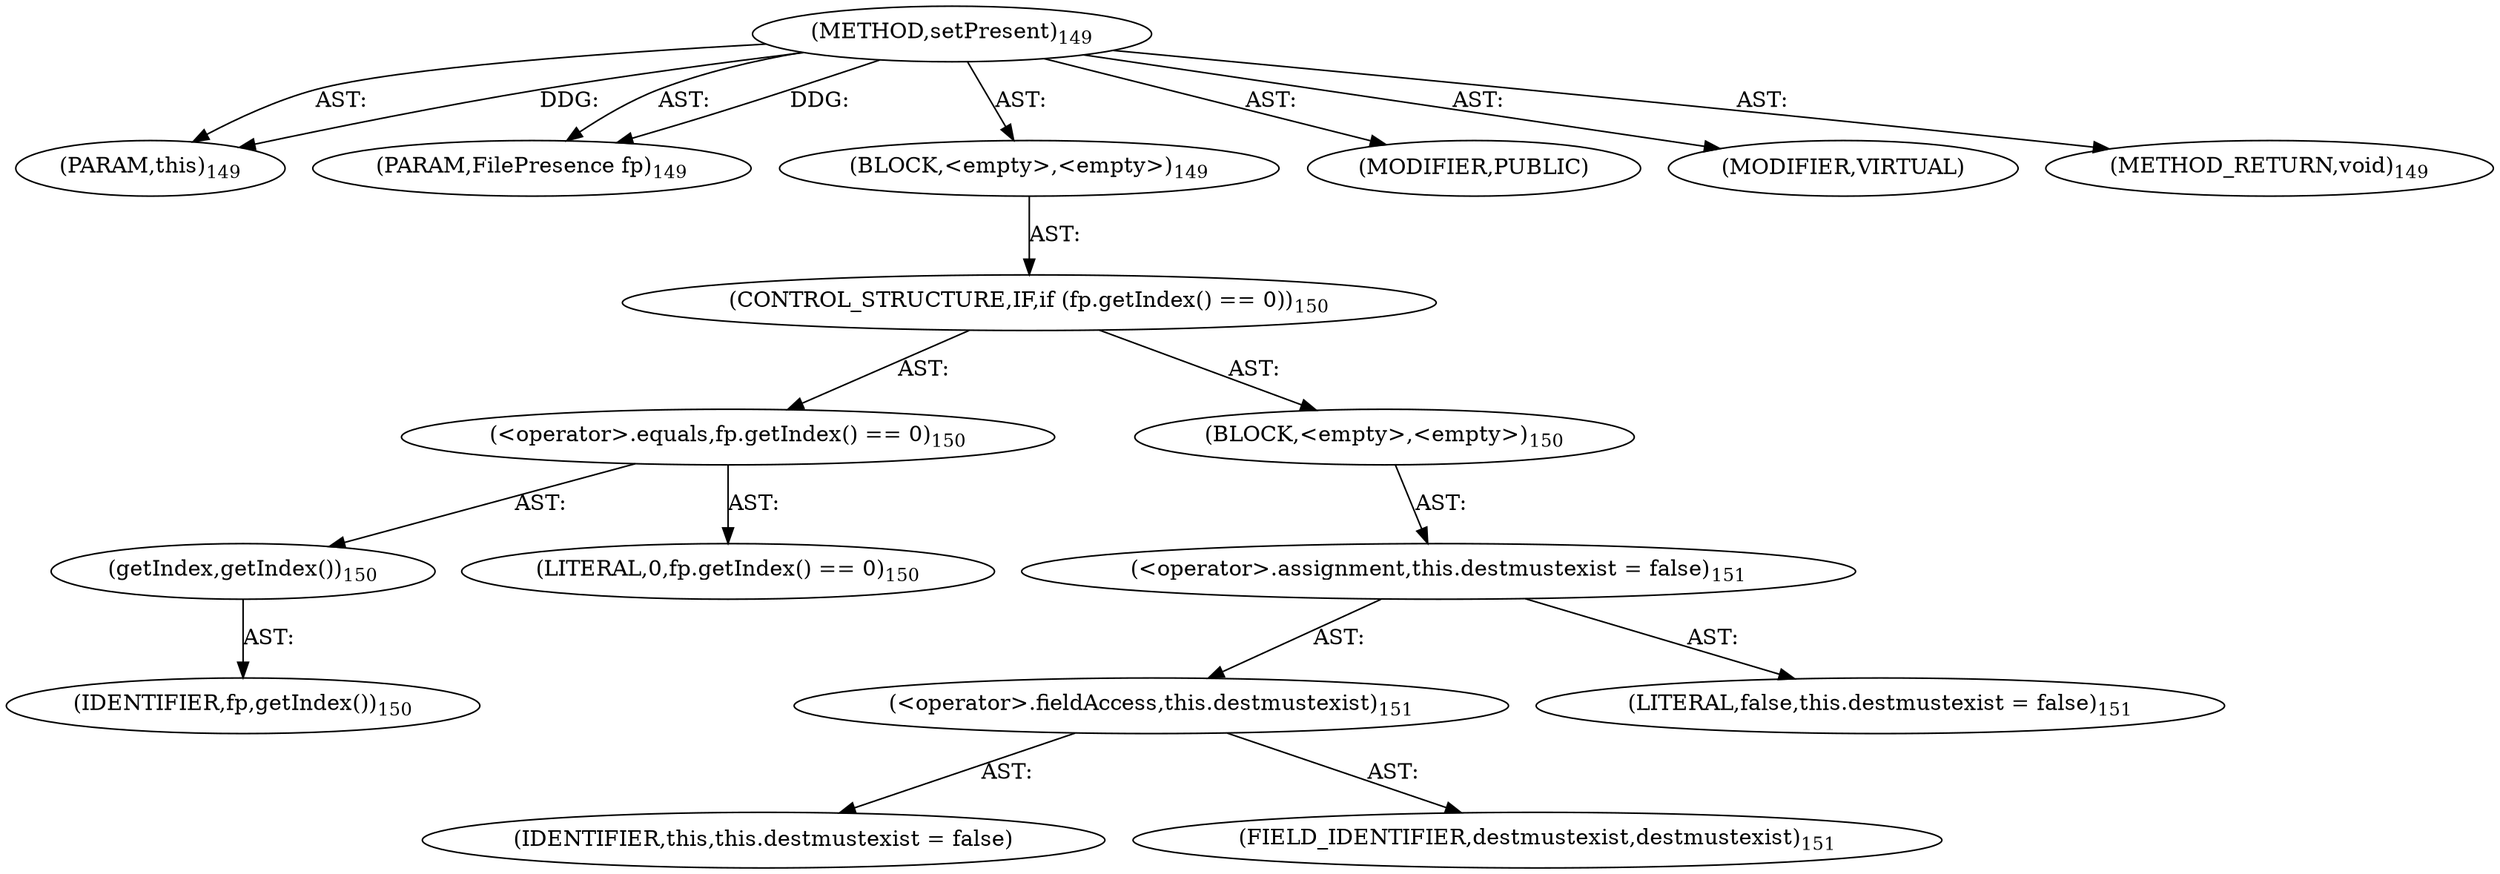 digraph "setPresent" {  
"111669149700" [label = <(METHOD,setPresent)<SUB>149</SUB>> ]
"115964116999" [label = <(PARAM,this)<SUB>149</SUB>> ]
"115964117000" [label = <(PARAM,FilePresence fp)<SUB>149</SUB>> ]
"25769803789" [label = <(BLOCK,&lt;empty&gt;,&lt;empty&gt;)<SUB>149</SUB>> ]
"47244640264" [label = <(CONTROL_STRUCTURE,IF,if (fp.getIndex() == 0))<SUB>150</SUB>> ]
"30064771120" [label = <(&lt;operator&gt;.equals,fp.getIndex() == 0)<SUB>150</SUB>> ]
"30064771121" [label = <(getIndex,getIndex())<SUB>150</SUB>> ]
"68719476771" [label = <(IDENTIFIER,fp,getIndex())<SUB>150</SUB>> ]
"90194313231" [label = <(LITERAL,0,fp.getIndex() == 0)<SUB>150</SUB>> ]
"25769803790" [label = <(BLOCK,&lt;empty&gt;,&lt;empty&gt;)<SUB>150</SUB>> ]
"30064771122" [label = <(&lt;operator&gt;.assignment,this.destmustexist = false)<SUB>151</SUB>> ]
"30064771123" [label = <(&lt;operator&gt;.fieldAccess,this.destmustexist)<SUB>151</SUB>> ]
"68719476772" [label = <(IDENTIFIER,this,this.destmustexist = false)> ]
"55834574864" [label = <(FIELD_IDENTIFIER,destmustexist,destmustexist)<SUB>151</SUB>> ]
"90194313232" [label = <(LITERAL,false,this.destmustexist = false)<SUB>151</SUB>> ]
"133143986188" [label = <(MODIFIER,PUBLIC)> ]
"133143986189" [label = <(MODIFIER,VIRTUAL)> ]
"128849018884" [label = <(METHOD_RETURN,void)<SUB>149</SUB>> ]
  "111669149700" -> "115964116999"  [ label = "AST: "] 
  "111669149700" -> "115964117000"  [ label = "AST: "] 
  "111669149700" -> "25769803789"  [ label = "AST: "] 
  "111669149700" -> "133143986188"  [ label = "AST: "] 
  "111669149700" -> "133143986189"  [ label = "AST: "] 
  "111669149700" -> "128849018884"  [ label = "AST: "] 
  "25769803789" -> "47244640264"  [ label = "AST: "] 
  "47244640264" -> "30064771120"  [ label = "AST: "] 
  "47244640264" -> "25769803790"  [ label = "AST: "] 
  "30064771120" -> "30064771121"  [ label = "AST: "] 
  "30064771120" -> "90194313231"  [ label = "AST: "] 
  "30064771121" -> "68719476771"  [ label = "AST: "] 
  "25769803790" -> "30064771122"  [ label = "AST: "] 
  "30064771122" -> "30064771123"  [ label = "AST: "] 
  "30064771122" -> "90194313232"  [ label = "AST: "] 
  "30064771123" -> "68719476772"  [ label = "AST: "] 
  "30064771123" -> "55834574864"  [ label = "AST: "] 
  "111669149700" -> "115964116999"  [ label = "DDG: "] 
  "111669149700" -> "115964117000"  [ label = "DDG: "] 
}
